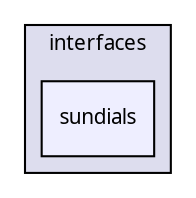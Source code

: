 digraph "sundials" {
  compound=true
  node [ fontsize="10", fontname="FreeSans.ttf"];
  edge [ labelfontsize="10", labelfontname="FreeSans.ttf"];
  subgraph clusterdir_3704cb05e0a8565fe7675e5730d54a9f {
    graph [ bgcolor="#ddddee", pencolor="black", label="interfaces" fontname="FreeSans.ttf", fontsize="10", URL="dir_3704cb05e0a8565fe7675e5730d54a9f.html"]
  dir_dd2093b7397cc5c5d1a20215e213e0d3 [shape=box, label="sundials", style="filled", fillcolor="#eeeeff", pencolor="black", URL="dir_dd2093b7397cc5c5d1a20215e213e0d3.html"];
  }
}
